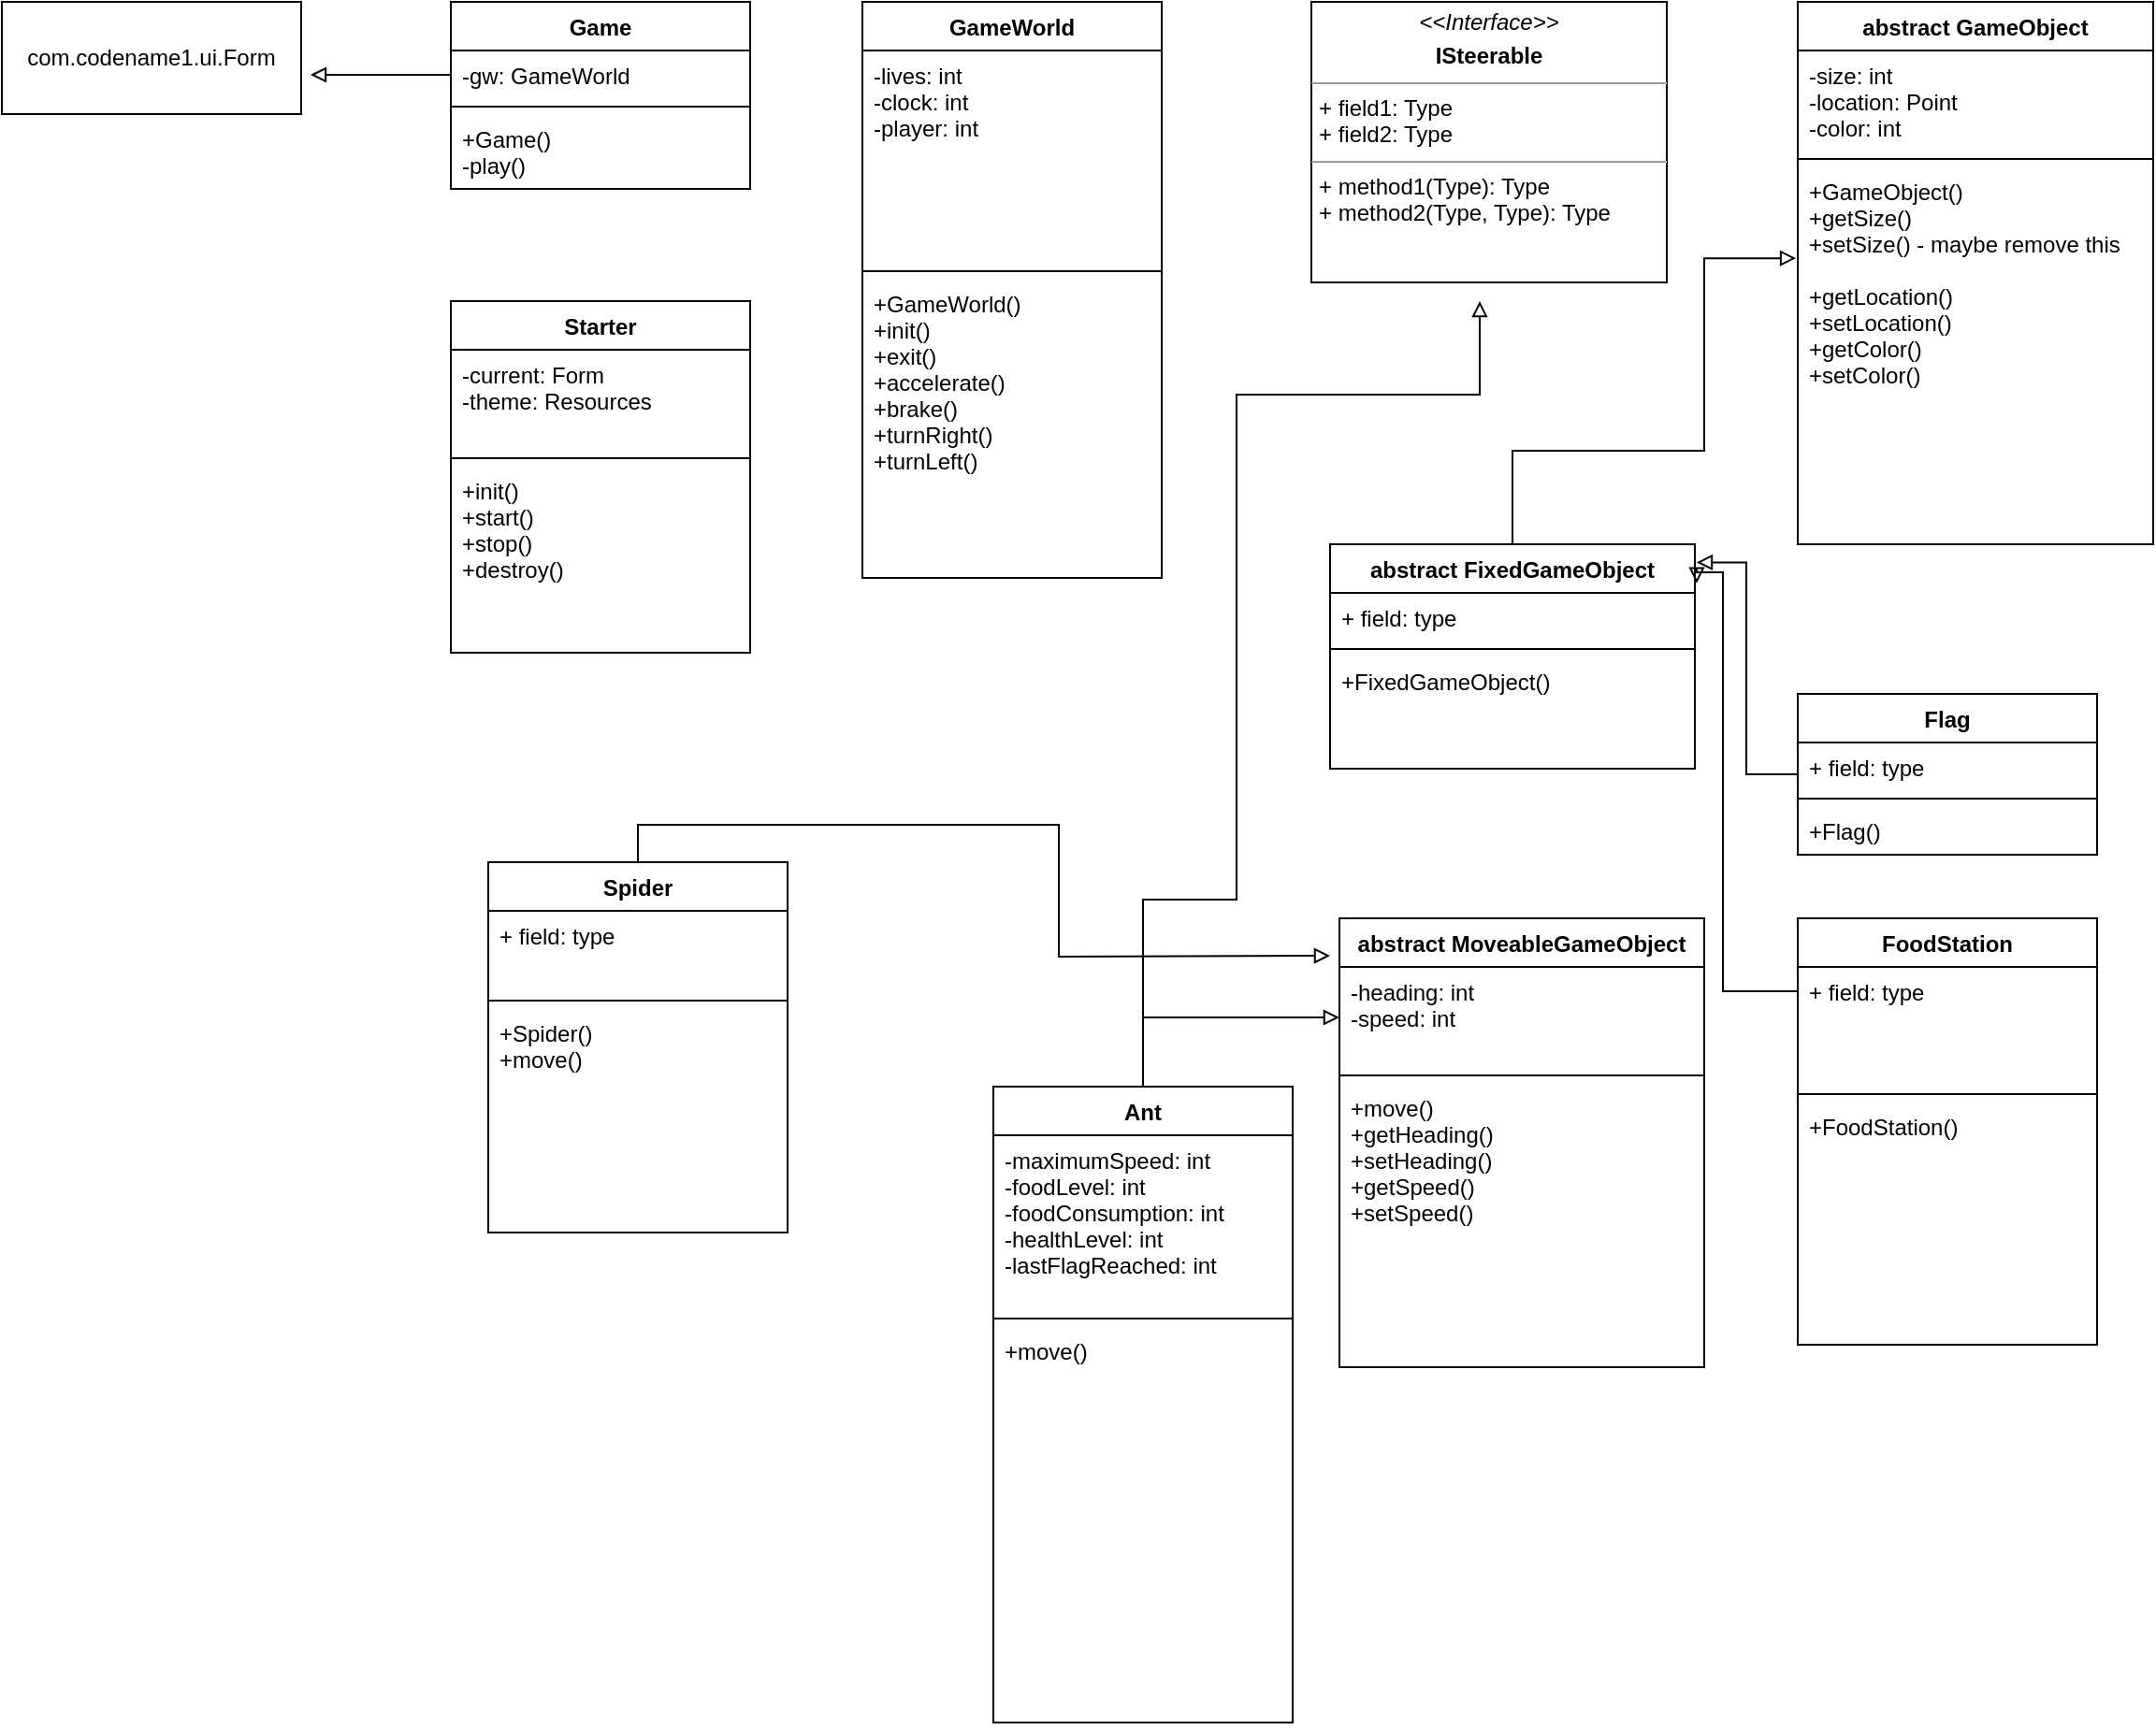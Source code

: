 <mxfile version="16.5.5" type="github"><diagram name="Page-1" id="c4acf3e9-155e-7222-9cf6-157b1a14988f"><mxGraphModel dx="1162" dy="948" grid="1" gridSize="10" guides="1" tooltips="1" connect="1" arrows="1" fold="1" page="1" pageScale="1" pageWidth="1200" pageHeight="1920" background="none" math="0" shadow="0"><root><mxCell id="0"/><mxCell id="1" parent="0"/><mxCell id="D1lF1ObZIwqADInwhETv-1" value="com.codename1.ui.Form" style="rounded=0;whiteSpace=wrap;html=1;" vertex="1" parent="1"><mxGeometry x="30" y="20" width="160" height="60" as="geometry"/></mxCell><mxCell id="D1lF1ObZIwqADInwhETv-2" value="Game" style="swimlane;fontStyle=1;align=center;verticalAlign=top;childLayout=stackLayout;horizontal=1;startSize=26;horizontalStack=0;resizeParent=1;resizeParentMax=0;resizeLast=0;collapsible=1;marginBottom=0;" vertex="1" parent="1"><mxGeometry x="270" y="20" width="160" height="100" as="geometry"/></mxCell><mxCell id="D1lF1ObZIwqADInwhETv-3" value="-gw: GameWorld" style="text;strokeColor=none;fillColor=none;align=left;verticalAlign=top;spacingLeft=4;spacingRight=4;overflow=hidden;rotatable=0;points=[[0,0.5],[1,0.5]];portConstraint=eastwest;" vertex="1" parent="D1lF1ObZIwqADInwhETv-2"><mxGeometry y="26" width="160" height="26" as="geometry"/></mxCell><mxCell id="D1lF1ObZIwqADInwhETv-4" value="" style="line;strokeWidth=1;fillColor=none;align=left;verticalAlign=middle;spacingTop=-1;spacingLeft=3;spacingRight=3;rotatable=0;labelPosition=right;points=[];portConstraint=eastwest;" vertex="1" parent="D1lF1ObZIwqADInwhETv-2"><mxGeometry y="52" width="160" height="8" as="geometry"/></mxCell><mxCell id="D1lF1ObZIwqADInwhETv-5" value="+Game()&#xA;-play()&#xA;&#xA;" style="text;strokeColor=none;fillColor=none;align=left;verticalAlign=top;spacingLeft=4;spacingRight=4;overflow=hidden;rotatable=0;points=[[0,0.5],[1,0.5]];portConstraint=eastwest;" vertex="1" parent="D1lF1ObZIwqADInwhETv-2"><mxGeometry y="60" width="160" height="40" as="geometry"/></mxCell><mxCell id="D1lF1ObZIwqADInwhETv-6" style="edgeStyle=orthogonalEdgeStyle;rounded=0;orthogonalLoop=1;jettySize=auto;html=1;entryX=1.031;entryY=0.65;entryDx=0;entryDy=0;entryPerimeter=0;endArrow=block;endFill=0;" edge="1" parent="1" source="D1lF1ObZIwqADInwhETv-3" target="D1lF1ObZIwqADInwhETv-1"><mxGeometry relative="1" as="geometry"/></mxCell><mxCell id="D1lF1ObZIwqADInwhETv-7" value="GameWorld" style="swimlane;fontStyle=1;align=center;verticalAlign=top;childLayout=stackLayout;horizontal=1;startSize=26;horizontalStack=0;resizeParent=1;resizeParentMax=0;resizeLast=0;collapsible=1;marginBottom=0;" vertex="1" parent="1"><mxGeometry x="490" y="20" width="160" height="308" as="geometry"/></mxCell><mxCell id="D1lF1ObZIwqADInwhETv-8" value="-lives: int&#xA;-clock: int&#xA;-player: int&#xA;&#xA;" style="text;strokeColor=none;fillColor=none;align=left;verticalAlign=top;spacingLeft=4;spacingRight=4;overflow=hidden;rotatable=0;points=[[0,0.5],[1,0.5]];portConstraint=eastwest;" vertex="1" parent="D1lF1ObZIwqADInwhETv-7"><mxGeometry y="26" width="160" height="114" as="geometry"/></mxCell><mxCell id="D1lF1ObZIwqADInwhETv-9" value="" style="line;strokeWidth=1;fillColor=none;align=left;verticalAlign=middle;spacingTop=-1;spacingLeft=3;spacingRight=3;rotatable=0;labelPosition=right;points=[];portConstraint=eastwest;" vertex="1" parent="D1lF1ObZIwqADInwhETv-7"><mxGeometry y="140" width="160" height="8" as="geometry"/></mxCell><mxCell id="D1lF1ObZIwqADInwhETv-10" value="+GameWorld()&#xA;+init()&#xA;+exit()&#xA;+accelerate()&#xA;+brake()&#xA;+turnRight()&#xA;+turnLeft()&#xA;" style="text;strokeColor=none;fillColor=none;align=left;verticalAlign=top;spacingLeft=4;spacingRight=4;overflow=hidden;rotatable=0;points=[[0,0.5],[1,0.5]];portConstraint=eastwest;" vertex="1" parent="D1lF1ObZIwqADInwhETv-7"><mxGeometry y="148" width="160" height="160" as="geometry"/></mxCell><mxCell id="D1lF1ObZIwqADInwhETv-11" value="&lt;p style=&quot;margin: 0px ; margin-top: 4px ; text-align: center&quot;&gt;&lt;i&gt;&amp;lt;&amp;lt;Interface&amp;gt;&amp;gt;&lt;/i&gt;&lt;/p&gt;&lt;p style=&quot;margin: 0px ; margin-top: 4px ; text-align: center&quot;&gt;&lt;b&gt;ISteerable&lt;/b&gt;&lt;br&gt;&lt;/p&gt;&lt;hr size=&quot;1&quot;&gt;&lt;p style=&quot;margin: 0px ; margin-left: 4px&quot;&gt;+ field1: Type&lt;br&gt;+ field2: Type&lt;/p&gt;&lt;hr size=&quot;1&quot;&gt;&lt;p style=&quot;margin: 0px ; margin-left: 4px&quot;&gt;+ method1(Type): Type&lt;br&gt;+ method2(Type, Type): Type&lt;/p&gt;" style="verticalAlign=top;align=left;overflow=fill;fontSize=12;fontFamily=Helvetica;html=1;" vertex="1" parent="1"><mxGeometry x="730" y="20" width="190" height="150" as="geometry"/></mxCell><mxCell id="D1lF1ObZIwqADInwhETv-13" value="abstract GameObject" style="swimlane;fontStyle=1;align=center;verticalAlign=top;childLayout=stackLayout;horizontal=1;startSize=26;horizontalStack=0;resizeParent=1;resizeParentMax=0;resizeLast=0;collapsible=1;marginBottom=0;" vertex="1" parent="1"><mxGeometry x="990" y="20" width="190" height="290" as="geometry"/></mxCell><mxCell id="D1lF1ObZIwqADInwhETv-14" value="-size: int&#xA;-location: Point&#xA;-color: int&#xA;&#xA;" style="text;strokeColor=none;fillColor=none;align=left;verticalAlign=top;spacingLeft=4;spacingRight=4;overflow=hidden;rotatable=0;points=[[0,0.5],[1,0.5]];portConstraint=eastwest;" vertex="1" parent="D1lF1ObZIwqADInwhETv-13"><mxGeometry y="26" width="190" height="54" as="geometry"/></mxCell><mxCell id="D1lF1ObZIwqADInwhETv-15" value="" style="line;strokeWidth=1;fillColor=none;align=left;verticalAlign=middle;spacingTop=-1;spacingLeft=3;spacingRight=3;rotatable=0;labelPosition=right;points=[];portConstraint=eastwest;" vertex="1" parent="D1lF1ObZIwqADInwhETv-13"><mxGeometry y="80" width="190" height="8" as="geometry"/></mxCell><mxCell id="D1lF1ObZIwqADInwhETv-16" value="+GameObject()&#xA;+getSize()&#xA;+setSize() - maybe remove this&#xA;&#xA;+getLocation()&#xA;+setLocation()&#xA;+getColor()&#xA;+setColor()&#xA;" style="text;strokeColor=none;fillColor=none;align=left;verticalAlign=top;spacingLeft=4;spacingRight=4;overflow=hidden;rotatable=0;points=[[0,0.5],[1,0.5]];portConstraint=eastwest;" vertex="1" parent="D1lF1ObZIwqADInwhETv-13"><mxGeometry y="88" width="190" height="202" as="geometry"/></mxCell><mxCell id="D1lF1ObZIwqADInwhETv-17" value="abstract MoveableGameObject" style="swimlane;fontStyle=1;align=center;verticalAlign=top;childLayout=stackLayout;horizontal=1;startSize=26;horizontalStack=0;resizeParent=1;resizeParentMax=0;resizeLast=0;collapsible=1;marginBottom=0;" vertex="1" parent="1"><mxGeometry x="745" y="510" width="195" height="240" as="geometry"/></mxCell><mxCell id="D1lF1ObZIwqADInwhETv-18" value="-heading: int&#xA;-speed: int&#xA;" style="text;strokeColor=none;fillColor=none;align=left;verticalAlign=top;spacingLeft=4;spacingRight=4;overflow=hidden;rotatable=0;points=[[0,0.5],[1,0.5]];portConstraint=eastwest;" vertex="1" parent="D1lF1ObZIwqADInwhETv-17"><mxGeometry y="26" width="195" height="54" as="geometry"/></mxCell><mxCell id="D1lF1ObZIwqADInwhETv-19" value="" style="line;strokeWidth=1;fillColor=none;align=left;verticalAlign=middle;spacingTop=-1;spacingLeft=3;spacingRight=3;rotatable=0;labelPosition=right;points=[];portConstraint=eastwest;" vertex="1" parent="D1lF1ObZIwqADInwhETv-17"><mxGeometry y="80" width="195" height="8" as="geometry"/></mxCell><mxCell id="D1lF1ObZIwqADInwhETv-20" value="+move()&#xA;+getHeading()&#xA;+setHeading()&#xA;+getSpeed()&#xA;+setSpeed()&#xA;" style="text;strokeColor=none;fillColor=none;align=left;verticalAlign=top;spacingLeft=4;spacingRight=4;overflow=hidden;rotatable=0;points=[[0,0.5],[1,0.5]];portConstraint=eastwest;" vertex="1" parent="D1lF1ObZIwqADInwhETv-17"><mxGeometry y="88" width="195" height="152" as="geometry"/></mxCell><mxCell id="D1lF1ObZIwqADInwhETv-55" style="edgeStyle=orthogonalEdgeStyle;rounded=0;orthogonalLoop=1;jettySize=auto;html=1;entryX=-0.005;entryY=0.243;entryDx=0;entryDy=0;entryPerimeter=0;endArrow=block;endFill=0;" edge="1" parent="1" source="D1lF1ObZIwqADInwhETv-21" target="D1lF1ObZIwqADInwhETv-16"><mxGeometry relative="1" as="geometry"><Array as="points"><mxPoint x="838" y="260"/><mxPoint x="940" y="260"/><mxPoint x="940" y="157"/></Array></mxGeometry></mxCell><mxCell id="D1lF1ObZIwqADInwhETv-21" value="abstract FixedGameObject" style="swimlane;fontStyle=1;align=center;verticalAlign=top;childLayout=stackLayout;horizontal=1;startSize=26;horizontalStack=0;resizeParent=1;resizeParentMax=0;resizeLast=0;collapsible=1;marginBottom=0;" vertex="1" parent="1"><mxGeometry x="740" y="310" width="195" height="120" as="geometry"/></mxCell><mxCell id="D1lF1ObZIwqADInwhETv-22" value="+ field: type" style="text;strokeColor=none;fillColor=none;align=left;verticalAlign=top;spacingLeft=4;spacingRight=4;overflow=hidden;rotatable=0;points=[[0,0.5],[1,0.5]];portConstraint=eastwest;" vertex="1" parent="D1lF1ObZIwqADInwhETv-21"><mxGeometry y="26" width="195" height="26" as="geometry"/></mxCell><mxCell id="D1lF1ObZIwqADInwhETv-23" value="" style="line;strokeWidth=1;fillColor=none;align=left;verticalAlign=middle;spacingTop=-1;spacingLeft=3;spacingRight=3;rotatable=0;labelPosition=right;points=[];portConstraint=eastwest;" vertex="1" parent="D1lF1ObZIwqADInwhETv-21"><mxGeometry y="52" width="195" height="8" as="geometry"/></mxCell><mxCell id="D1lF1ObZIwqADInwhETv-24" value="+FixedGameObject()" style="text;strokeColor=none;fillColor=none;align=left;verticalAlign=top;spacingLeft=4;spacingRight=4;overflow=hidden;rotatable=0;points=[[0,0.5],[1,0.5]];portConstraint=eastwest;" vertex="1" parent="D1lF1ObZIwqADInwhETv-21"><mxGeometry y="60" width="195" height="60" as="geometry"/></mxCell><mxCell id="D1lF1ObZIwqADInwhETv-38" style="edgeStyle=orthogonalEdgeStyle;rounded=0;orthogonalLoop=1;jettySize=auto;html=1;entryX=1.005;entryY=0.081;entryDx=0;entryDy=0;entryPerimeter=0;endArrow=block;endFill=0;" edge="1" parent="1" source="D1lF1ObZIwqADInwhETv-25" target="D1lF1ObZIwqADInwhETv-21"><mxGeometry relative="1" as="geometry"/></mxCell><mxCell id="D1lF1ObZIwqADInwhETv-25" value="Flag" style="swimlane;fontStyle=1;align=center;verticalAlign=top;childLayout=stackLayout;horizontal=1;startSize=26;horizontalStack=0;resizeParent=1;resizeParentMax=0;resizeLast=0;collapsible=1;marginBottom=0;" vertex="1" parent="1"><mxGeometry x="990" y="390" width="160" height="86" as="geometry"/></mxCell><mxCell id="D1lF1ObZIwqADInwhETv-26" value="+ field: type" style="text;strokeColor=none;fillColor=none;align=left;verticalAlign=top;spacingLeft=4;spacingRight=4;overflow=hidden;rotatable=0;points=[[0,0.5],[1,0.5]];portConstraint=eastwest;" vertex="1" parent="D1lF1ObZIwqADInwhETv-25"><mxGeometry y="26" width="160" height="26" as="geometry"/></mxCell><mxCell id="D1lF1ObZIwqADInwhETv-27" value="" style="line;strokeWidth=1;fillColor=none;align=left;verticalAlign=middle;spacingTop=-1;spacingLeft=3;spacingRight=3;rotatable=0;labelPosition=right;points=[];portConstraint=eastwest;" vertex="1" parent="D1lF1ObZIwqADInwhETv-25"><mxGeometry y="52" width="160" height="8" as="geometry"/></mxCell><mxCell id="D1lF1ObZIwqADInwhETv-28" value="+Flag()" style="text;strokeColor=none;fillColor=none;align=left;verticalAlign=top;spacingLeft=4;spacingRight=4;overflow=hidden;rotatable=0;points=[[0,0.5],[1,0.5]];portConstraint=eastwest;" vertex="1" parent="D1lF1ObZIwqADInwhETv-25"><mxGeometry y="60" width="160" height="26" as="geometry"/></mxCell><mxCell id="D1lF1ObZIwqADInwhETv-33" value="FoodStation" style="swimlane;fontStyle=1;align=center;verticalAlign=top;childLayout=stackLayout;horizontal=1;startSize=26;horizontalStack=0;resizeParent=1;resizeParentMax=0;resizeLast=0;collapsible=1;marginBottom=0;" vertex="1" parent="1"><mxGeometry x="990" y="510" width="160" height="228" as="geometry"/></mxCell><mxCell id="D1lF1ObZIwqADInwhETv-34" value="+ field: type" style="text;strokeColor=none;fillColor=none;align=left;verticalAlign=top;spacingLeft=4;spacingRight=4;overflow=hidden;rotatable=0;points=[[0,0.5],[1,0.5]];portConstraint=eastwest;" vertex="1" parent="D1lF1ObZIwqADInwhETv-33"><mxGeometry y="26" width="160" height="64" as="geometry"/></mxCell><mxCell id="D1lF1ObZIwqADInwhETv-35" value="" style="line;strokeWidth=1;fillColor=none;align=left;verticalAlign=middle;spacingTop=-1;spacingLeft=3;spacingRight=3;rotatable=0;labelPosition=right;points=[];portConstraint=eastwest;" vertex="1" parent="D1lF1ObZIwqADInwhETv-33"><mxGeometry y="90" width="160" height="8" as="geometry"/></mxCell><mxCell id="D1lF1ObZIwqADInwhETv-36" value="+FoodStation()" style="text;strokeColor=none;fillColor=none;align=left;verticalAlign=top;spacingLeft=4;spacingRight=4;overflow=hidden;rotatable=0;points=[[0,0.5],[1,0.5]];portConstraint=eastwest;" vertex="1" parent="D1lF1ObZIwqADInwhETv-33"><mxGeometry y="98" width="160" height="130" as="geometry"/></mxCell><mxCell id="D1lF1ObZIwqADInwhETv-37" style="edgeStyle=orthogonalEdgeStyle;rounded=0;orthogonalLoop=1;jettySize=auto;html=1;exitX=0;exitY=0.5;exitDx=0;exitDy=0;entryX=1.005;entryY=0.174;entryDx=0;entryDy=0;entryPerimeter=0;endArrow=block;endFill=0;" edge="1" parent="1" source="D1lF1ObZIwqADInwhETv-34" target="D1lF1ObZIwqADInwhETv-21"><mxGeometry relative="1" as="geometry"><Array as="points"><mxPoint x="990" y="549"/><mxPoint x="950" y="549"/><mxPoint x="950" y="325"/></Array></mxGeometry></mxCell><mxCell id="D1lF1ObZIwqADInwhETv-54" style="edgeStyle=orthogonalEdgeStyle;rounded=0;orthogonalLoop=1;jettySize=auto;html=1;exitX=0.5;exitY=0;exitDx=0;exitDy=0;endArrow=block;endFill=0;" edge="1" parent="1" source="D1lF1ObZIwqADInwhETv-39"><mxGeometry relative="1" as="geometry"><mxPoint x="740" y="530" as="targetPoint"/></mxGeometry></mxCell><mxCell id="D1lF1ObZIwqADInwhETv-39" value="Spider" style="swimlane;fontStyle=1;align=center;verticalAlign=top;childLayout=stackLayout;horizontal=1;startSize=26;horizontalStack=0;resizeParent=1;resizeParentMax=0;resizeLast=0;collapsible=1;marginBottom=0;" vertex="1" parent="1"><mxGeometry x="290" y="480" width="160" height="198" as="geometry"/></mxCell><mxCell id="D1lF1ObZIwqADInwhETv-40" value="+ field: type" style="text;strokeColor=none;fillColor=none;align=left;verticalAlign=top;spacingLeft=4;spacingRight=4;overflow=hidden;rotatable=0;points=[[0,0.5],[1,0.5]];portConstraint=eastwest;" vertex="1" parent="D1lF1ObZIwqADInwhETv-39"><mxGeometry y="26" width="160" height="44" as="geometry"/></mxCell><mxCell id="D1lF1ObZIwqADInwhETv-41" value="" style="line;strokeWidth=1;fillColor=none;align=left;verticalAlign=middle;spacingTop=-1;spacingLeft=3;spacingRight=3;rotatable=0;labelPosition=right;points=[];portConstraint=eastwest;" vertex="1" parent="D1lF1ObZIwqADInwhETv-39"><mxGeometry y="70" width="160" height="8" as="geometry"/></mxCell><mxCell id="D1lF1ObZIwqADInwhETv-42" value="+Spider()&#xA;+move()&#xA;&#xA;&#xA;" style="text;strokeColor=none;fillColor=none;align=left;verticalAlign=top;spacingLeft=4;spacingRight=4;overflow=hidden;rotatable=0;points=[[0,0.5],[1,0.5]];portConstraint=eastwest;" vertex="1" parent="D1lF1ObZIwqADInwhETv-39"><mxGeometry y="78" width="160" height="120" as="geometry"/></mxCell><mxCell id="D1lF1ObZIwqADInwhETv-51" style="edgeStyle=orthogonalEdgeStyle;rounded=0;orthogonalLoop=1;jettySize=auto;html=1;endArrow=block;endFill=0;" edge="1" parent="1" source="D1lF1ObZIwqADInwhETv-43"><mxGeometry relative="1" as="geometry"><mxPoint x="820" y="180" as="targetPoint"/><Array as="points"><mxPoint x="640" y="500"/><mxPoint x="690" y="500"/><mxPoint x="690" y="230"/><mxPoint x="820" y="230"/></Array></mxGeometry></mxCell><mxCell id="D1lF1ObZIwqADInwhETv-53" style="edgeStyle=orthogonalEdgeStyle;rounded=0;orthogonalLoop=1;jettySize=auto;html=1;exitX=0.5;exitY=0;exitDx=0;exitDy=0;endArrow=block;endFill=0;" edge="1" parent="1" source="D1lF1ObZIwqADInwhETv-43" target="D1lF1ObZIwqADInwhETv-18"><mxGeometry relative="1" as="geometry"/></mxCell><mxCell id="D1lF1ObZIwqADInwhETv-43" value="Ant" style="swimlane;fontStyle=1;align=center;verticalAlign=top;childLayout=stackLayout;horizontal=1;startSize=26;horizontalStack=0;resizeParent=1;resizeParentMax=0;resizeLast=0;collapsible=1;marginBottom=0;" vertex="1" parent="1"><mxGeometry x="560" y="600" width="160" height="340" as="geometry"/></mxCell><mxCell id="D1lF1ObZIwqADInwhETv-44" value="-maximumSpeed: int&#xA;-foodLevel: int&#xA;-foodConsumption: int&#xA;-healthLevel: int&#xA;-lastFlagReached: int&#xA;" style="text;strokeColor=none;fillColor=none;align=left;verticalAlign=top;spacingLeft=4;spacingRight=4;overflow=hidden;rotatable=0;points=[[0,0.5],[1,0.5]];portConstraint=eastwest;" vertex="1" parent="D1lF1ObZIwqADInwhETv-43"><mxGeometry y="26" width="160" height="94" as="geometry"/></mxCell><mxCell id="D1lF1ObZIwqADInwhETv-45" value="" style="line;strokeWidth=1;fillColor=none;align=left;verticalAlign=middle;spacingTop=-1;spacingLeft=3;spacingRight=3;rotatable=0;labelPosition=right;points=[];portConstraint=eastwest;" vertex="1" parent="D1lF1ObZIwqADInwhETv-43"><mxGeometry y="120" width="160" height="8" as="geometry"/></mxCell><mxCell id="D1lF1ObZIwqADInwhETv-46" value="+move()" style="text;strokeColor=none;fillColor=none;align=left;verticalAlign=top;spacingLeft=4;spacingRight=4;overflow=hidden;rotatable=0;points=[[0,0.5],[1,0.5]];portConstraint=eastwest;" vertex="1" parent="D1lF1ObZIwqADInwhETv-43"><mxGeometry y="128" width="160" height="212" as="geometry"/></mxCell><mxCell id="D1lF1ObZIwqADInwhETv-47" value="Starter" style="swimlane;fontStyle=1;align=center;verticalAlign=top;childLayout=stackLayout;horizontal=1;startSize=26;horizontalStack=0;resizeParent=1;resizeParentMax=0;resizeLast=0;collapsible=1;marginBottom=0;" vertex="1" parent="1"><mxGeometry x="270" y="180" width="160" height="188" as="geometry"/></mxCell><mxCell id="D1lF1ObZIwqADInwhETv-48" value="-current: Form&#xA;-theme: Resources&#xA;" style="text;strokeColor=none;fillColor=none;align=left;verticalAlign=top;spacingLeft=4;spacingRight=4;overflow=hidden;rotatable=0;points=[[0,0.5],[1,0.5]];portConstraint=eastwest;" vertex="1" parent="D1lF1ObZIwqADInwhETv-47"><mxGeometry y="26" width="160" height="54" as="geometry"/></mxCell><mxCell id="D1lF1ObZIwqADInwhETv-49" value="" style="line;strokeWidth=1;fillColor=none;align=left;verticalAlign=middle;spacingTop=-1;spacingLeft=3;spacingRight=3;rotatable=0;labelPosition=right;points=[];portConstraint=eastwest;" vertex="1" parent="D1lF1ObZIwqADInwhETv-47"><mxGeometry y="80" width="160" height="8" as="geometry"/></mxCell><mxCell id="D1lF1ObZIwqADInwhETv-50" value="+init()&#xA;+start()&#xA;+stop()&#xA;+destroy()&#xA;&#xA;" style="text;strokeColor=none;fillColor=none;align=left;verticalAlign=top;spacingLeft=4;spacingRight=4;overflow=hidden;rotatable=0;points=[[0,0.5],[1,0.5]];portConstraint=eastwest;" vertex="1" parent="D1lF1ObZIwqADInwhETv-47"><mxGeometry y="88" width="160" height="100" as="geometry"/></mxCell></root></mxGraphModel></diagram></mxfile>